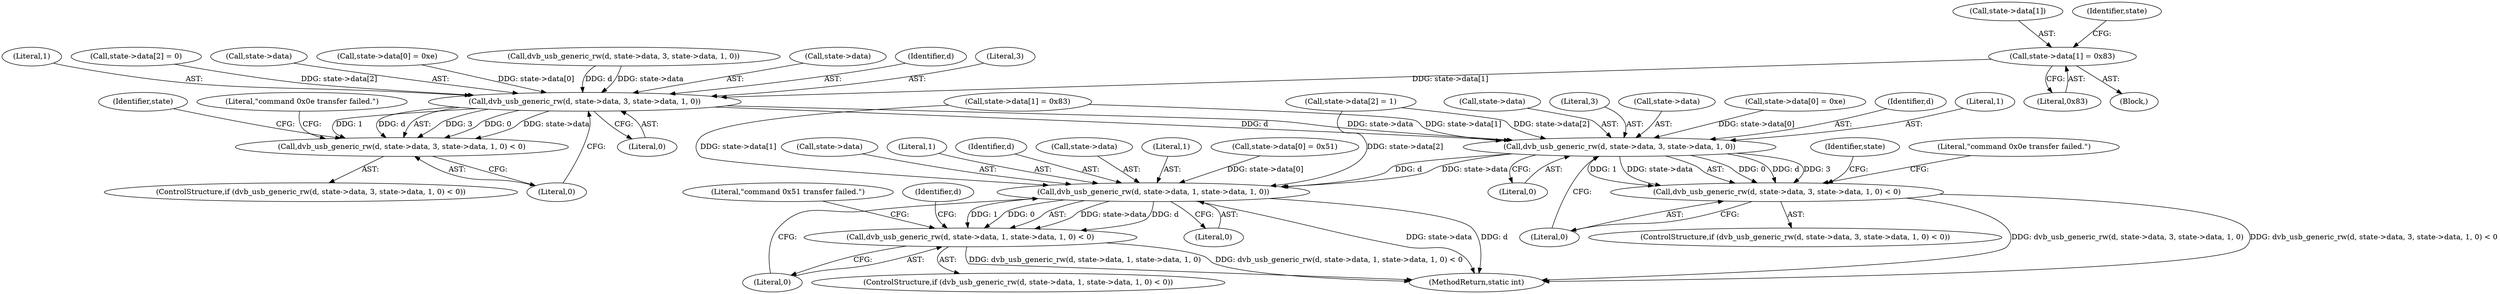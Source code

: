 digraph "0_linux_606142af57dad981b78707234cfbd15f9f7b7125_4@pointer" {
"1000212" [label="(Call,state->data[1] = 0x83)"];
"1000228" [label="(Call,dvb_usb_generic_rw(d, state->data, 3, state->data, 1, 0))"];
"1000227" [label="(Call,dvb_usb_generic_rw(d, state->data, 3, state->data, 1, 0) < 0)"];
"1000265" [label="(Call,dvb_usb_generic_rw(d, state->data, 3, state->data, 1, 0))"];
"1000264" [label="(Call,dvb_usb_generic_rw(d, state->data, 3, state->data, 1, 0) < 0)"];
"1000288" [label="(Call,dvb_usb_generic_rw(d, state->data, 1, state->data, 1, 0))"];
"1000287" [label="(Call,dvb_usb_generic_rw(d, state->data, 1, state->data, 1, 0) < 0)"];
"1000205" [label="(Call,state->data[0] = 0xe)"];
"1000282" [label="(Identifier,state)"];
"1000189" [label="(Call,dvb_usb_generic_rw(d, state->data, 3, state->data, 1, 0))"];
"1000287" [label="(Call,dvb_usb_generic_rw(d, state->data, 1, state->data, 1, 0) < 0)"];
"1000228" [label="(Call,dvb_usb_generic_rw(d, state->data, 3, state->data, 1, 0))"];
"1000227" [label="(Call,dvb_usb_generic_rw(d, state->data, 3, state->data, 1, 0) < 0)"];
"1000274" [label="(Literal,1)"];
"1000234" [label="(Call,state->data)"];
"1000245" [label="(Identifier,state)"];
"1000275" [label="(Literal,0)"];
"1000229" [label="(Identifier,d)"];
"1000256" [label="(Call,state->data[2] = 1)"];
"1000249" [label="(Call,state->data[1] = 0x83)"];
"1000278" [label="(Literal,\"command 0x0e transfer failed.\")"];
"1000294" [label="(Call,state->data)"];
"1000293" [label="(Literal,1)"];
"1000301" [label="(Literal,\"command 0x51 transfer failed.\")"];
"1000271" [label="(Call,state->data)"];
"1000226" [label="(ControlStructure,if (dvb_usb_generic_rw(d, state->data, 3, state->data, 1, 0) < 0))"];
"1000218" [label="(Literal,0x83)"];
"1000298" [label="(Literal,0)"];
"1000233" [label="(Literal,3)"];
"1000270" [label="(Literal,3)"];
"1000237" [label="(Literal,1)"];
"1000241" [label="(Literal,\"command 0x0e transfer failed.\")"];
"1000239" [label="(Literal,0)"];
"1000265" [label="(Call,dvb_usb_generic_rw(d, state->data, 3, state->data, 1, 0))"];
"1000213" [label="(Call,state->data[1])"];
"1000219" [label="(Call,state->data[2] = 0)"];
"1000299" [label="(Literal,0)"];
"1000267" [label="(Call,state->data)"];
"1000276" [label="(Literal,0)"];
"1000288" [label="(Call,dvb_usb_generic_rw(d, state->data, 1, state->data, 1, 0))"];
"1000305" [label="(Identifier,d)"];
"1000242" [label="(Call,state->data[0] = 0xe)"];
"1000289" [label="(Identifier,d)"];
"1000290" [label="(Call,state->data)"];
"1000264" [label="(Call,dvb_usb_generic_rw(d, state->data, 3, state->data, 1, 0) < 0)"];
"1000238" [label="(Literal,0)"];
"1000222" [label="(Identifier,state)"];
"1000212" [label="(Call,state->data[1] = 0x83)"];
"1000606" [label="(MethodReturn,static int)"];
"1000106" [label="(Block,)"];
"1000230" [label="(Call,state->data)"];
"1000286" [label="(ControlStructure,if (dvb_usb_generic_rw(d, state->data, 1, state->data, 1, 0) < 0))"];
"1000266" [label="(Identifier,d)"];
"1000263" [label="(ControlStructure,if (dvb_usb_generic_rw(d, state->data, 3, state->data, 1, 0) < 0))"];
"1000297" [label="(Literal,1)"];
"1000279" [label="(Call,state->data[0] = 0x51)"];
"1000212" -> "1000106"  [label="AST: "];
"1000212" -> "1000218"  [label="CFG: "];
"1000213" -> "1000212"  [label="AST: "];
"1000218" -> "1000212"  [label="AST: "];
"1000222" -> "1000212"  [label="CFG: "];
"1000212" -> "1000228"  [label="DDG: state->data[1]"];
"1000228" -> "1000227"  [label="AST: "];
"1000228" -> "1000238"  [label="CFG: "];
"1000229" -> "1000228"  [label="AST: "];
"1000230" -> "1000228"  [label="AST: "];
"1000233" -> "1000228"  [label="AST: "];
"1000234" -> "1000228"  [label="AST: "];
"1000237" -> "1000228"  [label="AST: "];
"1000238" -> "1000228"  [label="AST: "];
"1000239" -> "1000228"  [label="CFG: "];
"1000228" -> "1000227"  [label="DDG: 3"];
"1000228" -> "1000227"  [label="DDG: 0"];
"1000228" -> "1000227"  [label="DDG: state->data"];
"1000228" -> "1000227"  [label="DDG: 1"];
"1000228" -> "1000227"  [label="DDG: d"];
"1000189" -> "1000228"  [label="DDG: d"];
"1000189" -> "1000228"  [label="DDG: state->data"];
"1000205" -> "1000228"  [label="DDG: state->data[0]"];
"1000219" -> "1000228"  [label="DDG: state->data[2]"];
"1000228" -> "1000265"  [label="DDG: d"];
"1000228" -> "1000265"  [label="DDG: state->data"];
"1000227" -> "1000226"  [label="AST: "];
"1000227" -> "1000239"  [label="CFG: "];
"1000239" -> "1000227"  [label="AST: "];
"1000241" -> "1000227"  [label="CFG: "];
"1000245" -> "1000227"  [label="CFG: "];
"1000265" -> "1000264"  [label="AST: "];
"1000265" -> "1000275"  [label="CFG: "];
"1000266" -> "1000265"  [label="AST: "];
"1000267" -> "1000265"  [label="AST: "];
"1000270" -> "1000265"  [label="AST: "];
"1000271" -> "1000265"  [label="AST: "];
"1000274" -> "1000265"  [label="AST: "];
"1000275" -> "1000265"  [label="AST: "];
"1000276" -> "1000265"  [label="CFG: "];
"1000265" -> "1000264"  [label="DDG: 0"];
"1000265" -> "1000264"  [label="DDG: d"];
"1000265" -> "1000264"  [label="DDG: 3"];
"1000265" -> "1000264"  [label="DDG: 1"];
"1000265" -> "1000264"  [label="DDG: state->data"];
"1000256" -> "1000265"  [label="DDG: state->data[2]"];
"1000249" -> "1000265"  [label="DDG: state->data[1]"];
"1000242" -> "1000265"  [label="DDG: state->data[0]"];
"1000265" -> "1000288"  [label="DDG: d"];
"1000265" -> "1000288"  [label="DDG: state->data"];
"1000264" -> "1000263"  [label="AST: "];
"1000264" -> "1000276"  [label="CFG: "];
"1000276" -> "1000264"  [label="AST: "];
"1000278" -> "1000264"  [label="CFG: "];
"1000282" -> "1000264"  [label="CFG: "];
"1000264" -> "1000606"  [label="DDG: dvb_usb_generic_rw(d, state->data, 3, state->data, 1, 0)"];
"1000264" -> "1000606"  [label="DDG: dvb_usb_generic_rw(d, state->data, 3, state->data, 1, 0) < 0"];
"1000288" -> "1000287"  [label="AST: "];
"1000288" -> "1000298"  [label="CFG: "];
"1000289" -> "1000288"  [label="AST: "];
"1000290" -> "1000288"  [label="AST: "];
"1000293" -> "1000288"  [label="AST: "];
"1000294" -> "1000288"  [label="AST: "];
"1000297" -> "1000288"  [label="AST: "];
"1000298" -> "1000288"  [label="AST: "];
"1000299" -> "1000288"  [label="CFG: "];
"1000288" -> "1000606"  [label="DDG: state->data"];
"1000288" -> "1000606"  [label="DDG: d"];
"1000288" -> "1000287"  [label="DDG: state->data"];
"1000288" -> "1000287"  [label="DDG: d"];
"1000288" -> "1000287"  [label="DDG: 1"];
"1000288" -> "1000287"  [label="DDG: 0"];
"1000279" -> "1000288"  [label="DDG: state->data[0]"];
"1000256" -> "1000288"  [label="DDG: state->data[2]"];
"1000249" -> "1000288"  [label="DDG: state->data[1]"];
"1000287" -> "1000286"  [label="AST: "];
"1000287" -> "1000299"  [label="CFG: "];
"1000299" -> "1000287"  [label="AST: "];
"1000301" -> "1000287"  [label="CFG: "];
"1000305" -> "1000287"  [label="CFG: "];
"1000287" -> "1000606"  [label="DDG: dvb_usb_generic_rw(d, state->data, 1, state->data, 1, 0) < 0"];
"1000287" -> "1000606"  [label="DDG: dvb_usb_generic_rw(d, state->data, 1, state->data, 1, 0)"];
}
